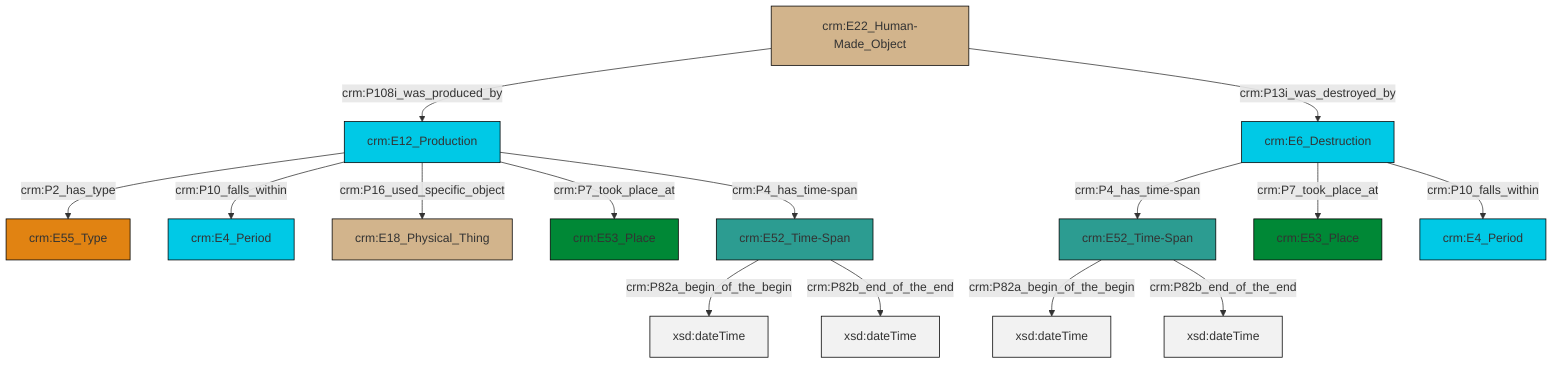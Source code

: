graph TD
classDef Literal fill:#f2f2f2,stroke:#000000;
classDef CRM_Entity fill:#FFFFFF,stroke:#000000;
classDef Temporal_Entity fill:#00C9E6, stroke:#000000;
classDef Type fill:#E18312, stroke:#000000;
classDef Time-Span fill:#2C9C91, stroke:#000000;
classDef Appellation fill:#FFEB7F, stroke:#000000;
classDef Place fill:#008836, stroke:#000000;
classDef Persistent_Item fill:#B266B2, stroke:#000000;
classDef Conceptual_Object fill:#FFD700, stroke:#000000;
classDef Physical_Thing fill:#D2B48C, stroke:#000000;
classDef Actor fill:#f58aad, stroke:#000000;
classDef PC_Classes fill:#4ce600, stroke:#000000;
classDef Multi fill:#cccccc,stroke:#000000;

0["crm:E6_Destruction"]:::Temporal_Entity -->|crm:P4_has_time-span| 1["crm:E52_Time-Span"]:::Time-Span
2["crm:E12_Production"]:::Temporal_Entity -->|crm:P2_has_type| 3["crm:E55_Type"]:::Type
6["crm:E52_Time-Span"]:::Time-Span -->|crm:P82a_begin_of_the_begin| 7[xsd:dateTime]:::Literal
2["crm:E12_Production"]:::Temporal_Entity -->|crm:P10_falls_within| 4["crm:E4_Period"]:::Temporal_Entity
2["crm:E12_Production"]:::Temporal_Entity -->|crm:P16_used_specific_object| 8["crm:E18_Physical_Thing"]:::Physical_Thing
13["crm:E22_Human-Made_Object"]:::Physical_Thing -->|crm:P108i_was_produced_by| 2["crm:E12_Production"]:::Temporal_Entity
13["crm:E22_Human-Made_Object"]:::Physical_Thing -->|crm:P13i_was_destroyed_by| 0["crm:E6_Destruction"]:::Temporal_Entity
6["crm:E52_Time-Span"]:::Time-Span -->|crm:P82b_end_of_the_end| 15[xsd:dateTime]:::Literal
2["crm:E12_Production"]:::Temporal_Entity -->|crm:P7_took_place_at| 10["crm:E53_Place"]:::Place
2["crm:E12_Production"]:::Temporal_Entity -->|crm:P4_has_time-span| 6["crm:E52_Time-Span"]:::Time-Span
0["crm:E6_Destruction"]:::Temporal_Entity -->|crm:P7_took_place_at| 16["crm:E53_Place"]:::Place
1["crm:E52_Time-Span"]:::Time-Span -->|crm:P82a_begin_of_the_begin| 20[xsd:dateTime]:::Literal
1["crm:E52_Time-Span"]:::Time-Span -->|crm:P82b_end_of_the_end| 21[xsd:dateTime]:::Literal
0["crm:E6_Destruction"]:::Temporal_Entity -->|crm:P10_falls_within| 22["crm:E4_Period"]:::Temporal_Entity